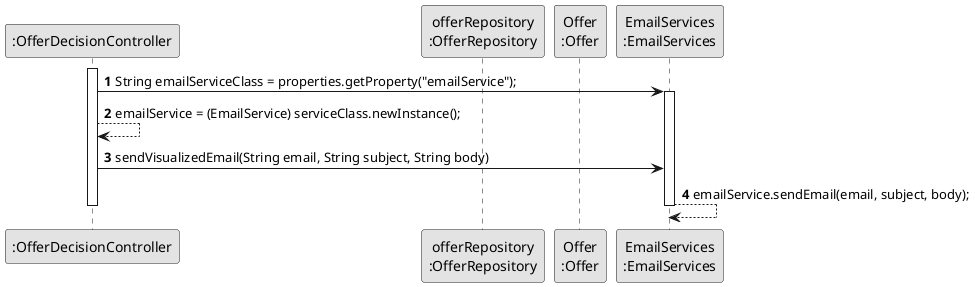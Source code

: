 @startuml
skinparam monochrome true
skinparam packageStyle rectangle
skinparam shadowing false

autonumber
participant ":OfferDecisionController" as controller
participant "offerRepository\n:OfferRepository" as offerrepository
participant "Offer\n:Offer" as offer
participant "EmailServices\n:EmailServices" as email



activate controller
        controller -> email : String emailServiceClass = properties.getProperty("emailService");
        activate email
        controller --> controller : emailService = (EmailService) serviceClass.newInstance();
        controller -> email : sendVisualizedEmail(String email, String subject, String body)
        email --> email : emailService.sendEmail(email, subject, body);
        deactivate email
        deactivate controller


@enduml